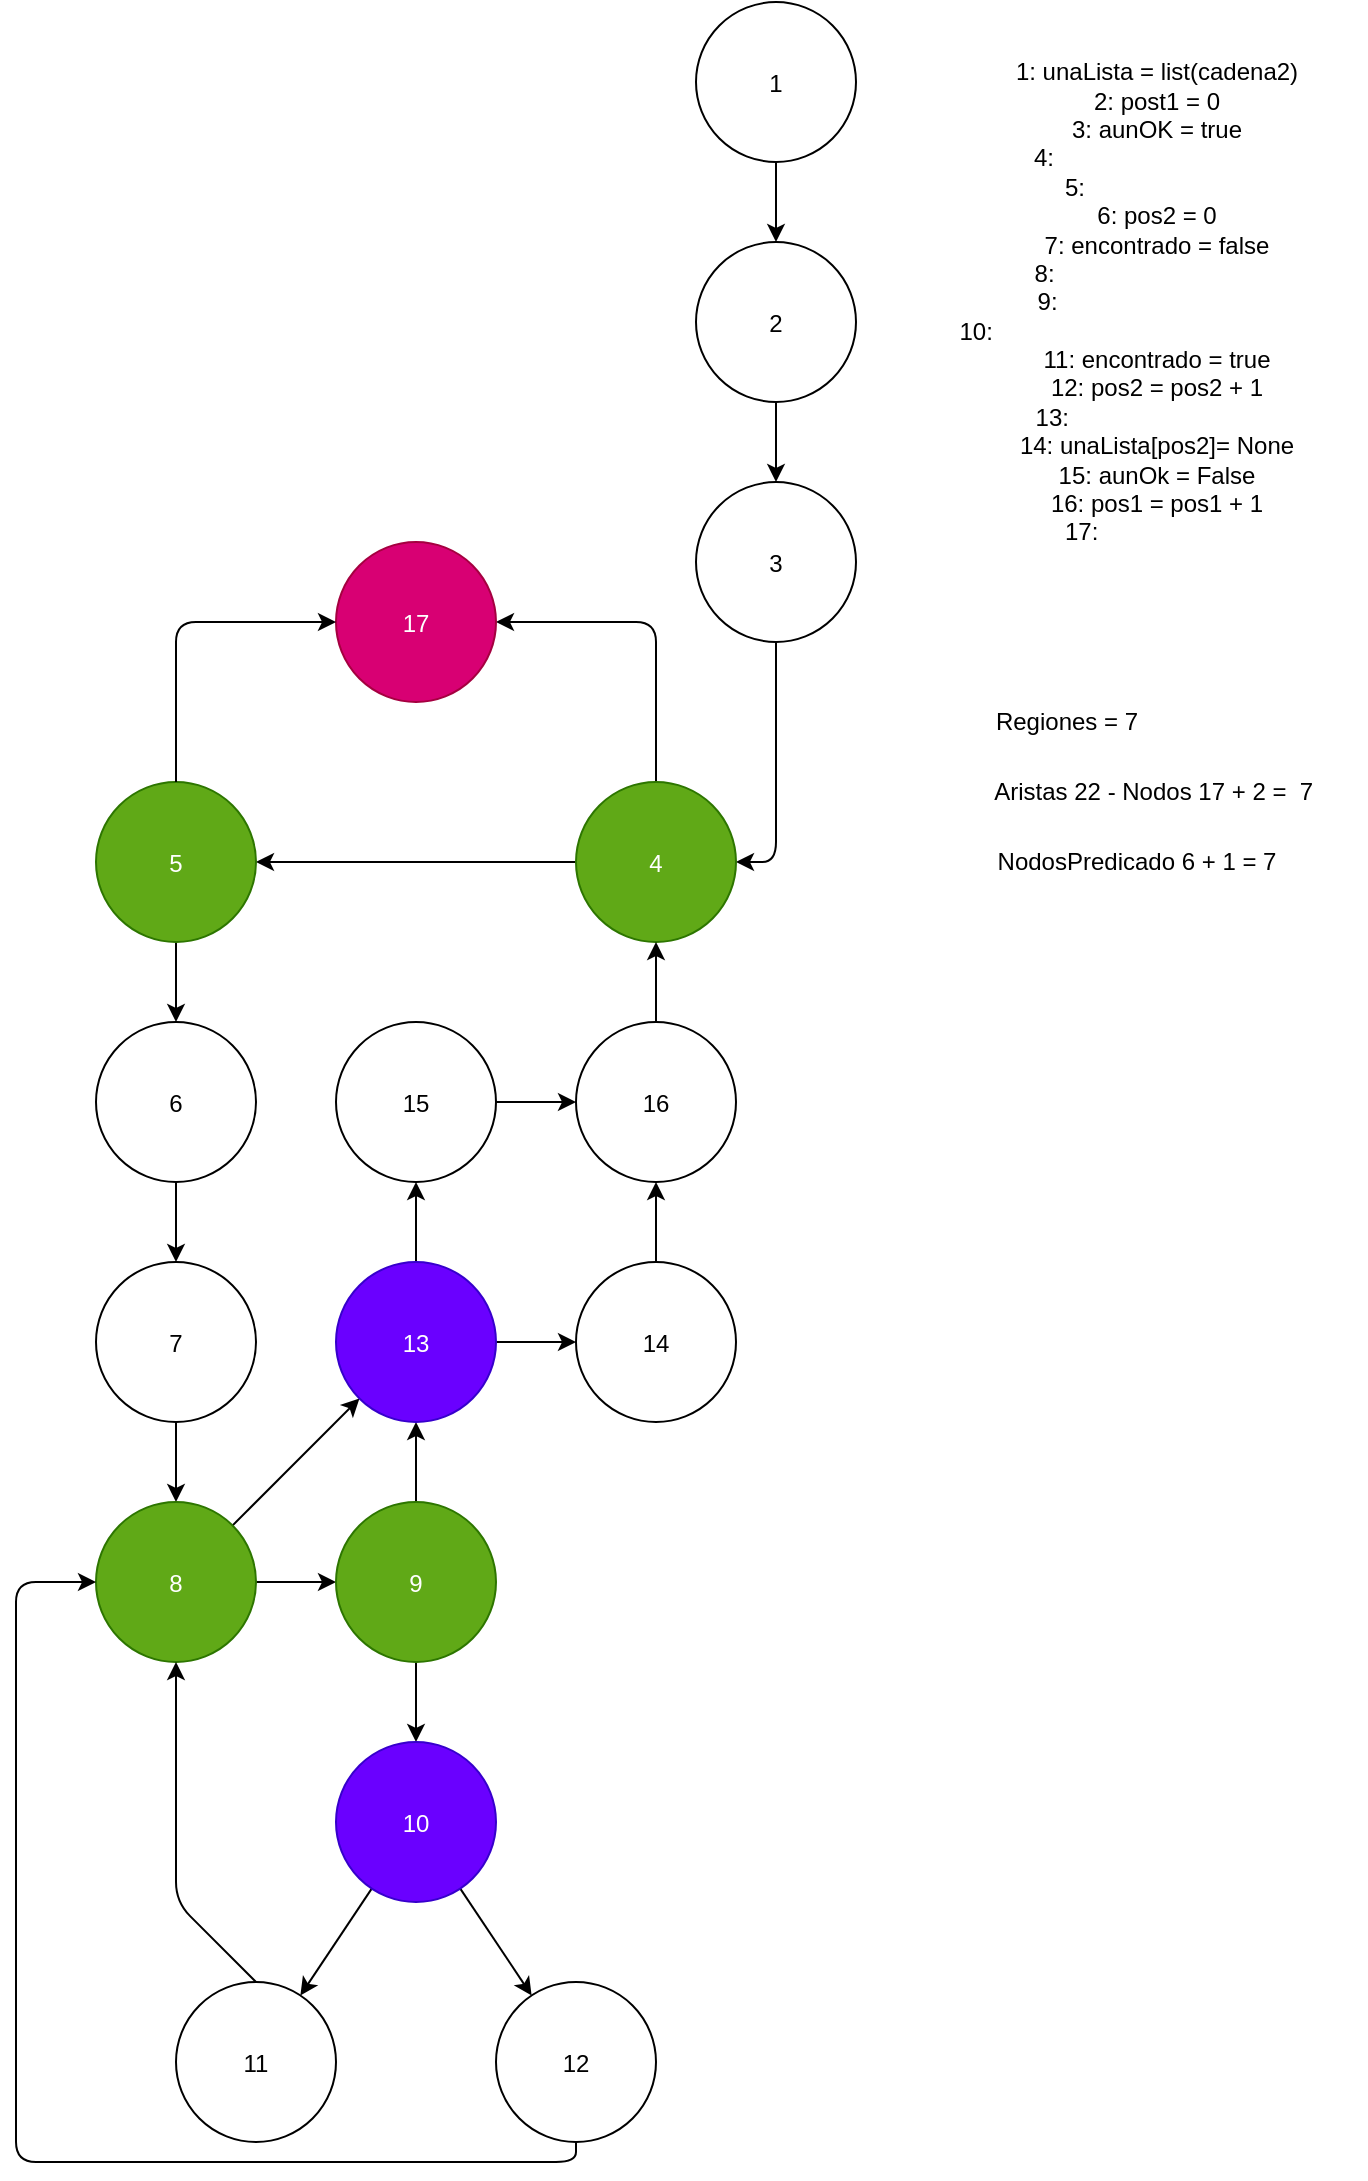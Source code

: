 <mxfile>
    <diagram id="dhySE6kOMJrf2ykI9Dy8" name="Page-1">
        <mxGraphModel dx="873" dy="636" grid="1" gridSize="10" guides="1" tooltips="1" connect="1" arrows="1" fold="1" page="1" pageScale="1" pageWidth="850" pageHeight="1100" math="0" shadow="0">
            <root>
                <mxCell id="0"/>
                <mxCell id="1" parent="0"/>
                <mxCell id="12" value="" style="edgeStyle=none;html=1;fontSize=10;" parent="1" source="2" target="7" edge="1">
                    <mxGeometry relative="1" as="geometry"/>
                </mxCell>
                <mxCell id="2" value="&lt;p style=&quot;line-height: 1&quot;&gt;1&lt;/p&gt;" style="ellipse;whiteSpace=wrap;html=1;aspect=fixed;" parent="1" vertex="1">
                    <mxGeometry x="500" y="10" width="80" height="80" as="geometry"/>
                </mxCell>
                <mxCell id="13" value="" style="edgeStyle=none;html=1;fontSize=10;" parent="1" source="7" target="8" edge="1">
                    <mxGeometry relative="1" as="geometry"/>
                </mxCell>
                <mxCell id="7" value="&lt;p style=&quot;line-height: 1&quot;&gt;2&lt;/p&gt;" style="ellipse;whiteSpace=wrap;html=1;aspect=fixed;" parent="1" vertex="1">
                    <mxGeometry x="500" y="130" width="80" height="80" as="geometry"/>
                </mxCell>
                <mxCell id="14" value="" style="edgeStyle=none;html=1;fontSize=10;" parent="1" source="8" target="9" edge="1">
                    <mxGeometry relative="1" as="geometry">
                        <Array as="points">
                            <mxPoint x="540" y="440"/>
                        </Array>
                    </mxGeometry>
                </mxCell>
                <mxCell id="8" value="&lt;p style=&quot;line-height: 1&quot;&gt;3&lt;/p&gt;" style="ellipse;whiteSpace=wrap;html=1;aspect=fixed;" parent="1" vertex="1">
                    <mxGeometry x="500" y="250" width="80" height="80" as="geometry"/>
                </mxCell>
                <mxCell id="15" value="" style="edgeStyle=none;html=1;fontSize=10;" parent="1" source="9" target="10" edge="1">
                    <mxGeometry relative="1" as="geometry">
                        <Array as="points">
                            <mxPoint x="440" y="440"/>
                        </Array>
                    </mxGeometry>
                </mxCell>
                <mxCell id="17" value="" style="edgeStyle=none;html=1;fontSize=10;entryX=1;entryY=0.5;entryDx=0;entryDy=0;" parent="1" source="9" target="16" edge="1">
                    <mxGeometry relative="1" as="geometry">
                        <Array as="points">
                            <mxPoint x="480" y="320"/>
                        </Array>
                    </mxGeometry>
                </mxCell>
                <mxCell id="9" value="&lt;p style=&quot;line-height: 1&quot;&gt;4&lt;/p&gt;" style="ellipse;whiteSpace=wrap;html=1;aspect=fixed;fillColor=#60a917;fontColor=#ffffff;strokeColor=#2D7600;" parent="1" vertex="1">
                    <mxGeometry x="440" y="400" width="80" height="80" as="geometry"/>
                </mxCell>
                <mxCell id="20" value="" style="edgeStyle=none;html=1;fontSize=10;" parent="1" source="10" target="19" edge="1">
                    <mxGeometry relative="1" as="geometry"/>
                </mxCell>
                <mxCell id="10" value="&lt;p style=&quot;line-height: 1&quot;&gt;5&lt;/p&gt;" style="ellipse;whiteSpace=wrap;html=1;aspect=fixed;fillColor=#60a917;fontColor=#ffffff;strokeColor=#2D7600;" parent="1" vertex="1">
                    <mxGeometry x="200" y="400" width="80" height="80" as="geometry"/>
                </mxCell>
                <mxCell id="16" value="&lt;p style=&quot;line-height: 1&quot;&gt;17&lt;/p&gt;" style="ellipse;whiteSpace=wrap;html=1;aspect=fixed;fillColor=#d80073;fontColor=#ffffff;strokeColor=#A50040;" parent="1" vertex="1">
                    <mxGeometry x="320" y="280" width="80" height="80" as="geometry"/>
                </mxCell>
                <mxCell id="18" value="" style="edgeStyle=none;html=1;fontSize=10;entryX=0;entryY=0.5;entryDx=0;entryDy=0;exitX=0.5;exitY=0;exitDx=0;exitDy=0;" parent="1" source="10" target="16" edge="1">
                    <mxGeometry relative="1" as="geometry">
                        <mxPoint x="130" y="490.0" as="sourcePoint"/>
                        <mxPoint x="130" y="530.0" as="targetPoint"/>
                        <Array as="points">
                            <mxPoint x="240" y="320"/>
                        </Array>
                    </mxGeometry>
                </mxCell>
                <mxCell id="22" value="" style="edgeStyle=none;html=1;fontSize=10;" parent="1" source="19" target="21" edge="1">
                    <mxGeometry relative="1" as="geometry"/>
                </mxCell>
                <mxCell id="19" value="&lt;p style=&quot;line-height: 1&quot;&gt;6&lt;/p&gt;" style="ellipse;whiteSpace=wrap;html=1;aspect=fixed;" parent="1" vertex="1">
                    <mxGeometry x="200" y="520" width="80" height="80" as="geometry"/>
                </mxCell>
                <mxCell id="24" value="" style="edgeStyle=none;html=1;fontSize=10;" parent="1" source="21" target="23" edge="1">
                    <mxGeometry relative="1" as="geometry"/>
                </mxCell>
                <mxCell id="21" value="&lt;p style=&quot;line-height: 1&quot;&gt;7&lt;/p&gt;" style="ellipse;whiteSpace=wrap;html=1;aspect=fixed;" parent="1" vertex="1">
                    <mxGeometry x="200" y="640" width="80" height="80" as="geometry"/>
                </mxCell>
                <mxCell id="26" value="" style="edgeStyle=none;html=1;fontSize=10;" parent="1" source="23" target="25" edge="1">
                    <mxGeometry relative="1" as="geometry"/>
                </mxCell>
                <mxCell id="46" style="edgeStyle=none;html=1;exitX=1;exitY=0;exitDx=0;exitDy=0;fontSize=10;" parent="1" source="23" target="36" edge="1">
                    <mxGeometry relative="1" as="geometry"/>
                </mxCell>
                <mxCell id="23" value="&lt;p style=&quot;line-height: 1&quot;&gt;8&lt;/p&gt;" style="ellipse;whiteSpace=wrap;html=1;aspect=fixed;fillColor=#60a917;fontColor=#ffffff;strokeColor=#2D7600;" parent="1" vertex="1">
                    <mxGeometry x="200" y="760" width="80" height="80" as="geometry"/>
                </mxCell>
                <mxCell id="30" value="" style="edgeStyle=none;html=1;fontSize=10;" parent="1" source="25" target="29" edge="1">
                    <mxGeometry relative="1" as="geometry"/>
                </mxCell>
                <mxCell id="48" value="" style="edgeStyle=none;html=1;fontSize=10;" parent="1" source="25" target="36" edge="1">
                    <mxGeometry relative="1" as="geometry"/>
                </mxCell>
                <mxCell id="25" value="&lt;p style=&quot;line-height: 1&quot;&gt;9&lt;/p&gt;" style="ellipse;whiteSpace=wrap;html=1;aspect=fixed;fillColor=#60a917;fontColor=#ffffff;strokeColor=#2D7600;" parent="1" vertex="1">
                    <mxGeometry x="320" y="760" width="80" height="80" as="geometry"/>
                </mxCell>
                <mxCell id="32" value="" style="edgeStyle=none;html=1;fontSize=10;" parent="1" source="29" target="31" edge="1">
                    <mxGeometry relative="1" as="geometry"/>
                </mxCell>
                <mxCell id="35" value="" style="edgeStyle=none;html=1;fontSize=10;" parent="1" source="29" target="34" edge="1">
                    <mxGeometry relative="1" as="geometry"/>
                </mxCell>
                <mxCell id="29" value="&lt;p style=&quot;line-height: 1&quot;&gt;10&lt;/p&gt;" style="ellipse;whiteSpace=wrap;html=1;aspect=fixed;fillColor=#6a00ff;fontColor=#ffffff;strokeColor=#3700CC;" parent="1" vertex="1">
                    <mxGeometry x="320" y="880" width="80" height="80" as="geometry"/>
                </mxCell>
                <mxCell id="31" value="&lt;p style=&quot;line-height: 1&quot;&gt;11&lt;/p&gt;" style="ellipse;whiteSpace=wrap;html=1;aspect=fixed;" parent="1" vertex="1">
                    <mxGeometry x="240" y="1000" width="80" height="80" as="geometry"/>
                </mxCell>
                <mxCell id="33" value="" style="edgeStyle=none;html=1;fontSize=10;entryX=0.5;entryY=1;entryDx=0;entryDy=0;exitX=0.5;exitY=0;exitDx=0;exitDy=0;" parent="1" source="31" target="23" edge="1">
                    <mxGeometry relative="1" as="geometry">
                        <mxPoint x="290.0" y="810.0" as="sourcePoint"/>
                        <mxPoint x="330" y="810.0" as="targetPoint"/>
                        <Array as="points">
                            <mxPoint x="240" y="960"/>
                        </Array>
                    </mxGeometry>
                </mxCell>
                <mxCell id="34" value="&lt;p style=&quot;line-height: 1&quot;&gt;12&lt;/p&gt;" style="ellipse;whiteSpace=wrap;html=1;aspect=fixed;" parent="1" vertex="1">
                    <mxGeometry x="400" y="1000" width="80" height="80" as="geometry"/>
                </mxCell>
                <mxCell id="47" value="" style="edgeStyle=none;html=1;fontSize=10;" parent="1" source="36" target="40" edge="1">
                    <mxGeometry relative="1" as="geometry"/>
                </mxCell>
                <mxCell id="49" value="" style="edgeStyle=none;html=1;fontSize=10;" parent="1" source="36" target="37" edge="1">
                    <mxGeometry relative="1" as="geometry"/>
                </mxCell>
                <mxCell id="36" value="&lt;p style=&quot;line-height: 1&quot;&gt;13&lt;/p&gt;" style="ellipse;whiteSpace=wrap;html=1;aspect=fixed;fillColor=#6a00ff;fontColor=#ffffff;strokeColor=#3700CC;" parent="1" vertex="1">
                    <mxGeometry x="320" y="640" width="80" height="80" as="geometry"/>
                </mxCell>
                <mxCell id="50" value="" style="edgeStyle=none;html=1;fontSize=10;" parent="1" source="37" target="43" edge="1">
                    <mxGeometry relative="1" as="geometry"/>
                </mxCell>
                <mxCell id="37" value="&lt;p style=&quot;line-height: 1&quot;&gt;15&lt;/p&gt;" style="ellipse;whiteSpace=wrap;html=1;aspect=fixed;" parent="1" vertex="1">
                    <mxGeometry x="320" y="520" width="80" height="80" as="geometry"/>
                </mxCell>
                <mxCell id="38" value="" style="edgeStyle=none;html=1;fontSize=10;exitX=0.5;exitY=1;exitDx=0;exitDy=0;entryX=0;entryY=0.5;entryDx=0;entryDy=0;" parent="1" source="34" target="23" edge="1">
                    <mxGeometry relative="1" as="geometry">
                        <mxPoint x="347.707" y="963.212" as="sourcePoint"/>
                        <mxPoint x="210" y="1090" as="targetPoint"/>
                        <Array as="points">
                            <mxPoint x="440" y="1090"/>
                            <mxPoint x="330" y="1090"/>
                            <mxPoint x="160" y="1090"/>
                            <mxPoint x="160" y="800"/>
                        </Array>
                    </mxGeometry>
                </mxCell>
                <mxCell id="51" value="" style="edgeStyle=none;html=1;fontSize=10;" parent="1" source="40" target="43" edge="1">
                    <mxGeometry relative="1" as="geometry"/>
                </mxCell>
                <mxCell id="40" value="&lt;p style=&quot;line-height: 1&quot;&gt;14&lt;/p&gt;" style="ellipse;whiteSpace=wrap;html=1;aspect=fixed;" parent="1" vertex="1">
                    <mxGeometry x="440" y="640" width="80" height="80" as="geometry"/>
                </mxCell>
                <mxCell id="43" value="&lt;p style=&quot;line-height: 1&quot;&gt;16&lt;/p&gt;" style="ellipse;whiteSpace=wrap;html=1;aspect=fixed;" parent="1" vertex="1">
                    <mxGeometry x="440" y="520" width="80" height="80" as="geometry"/>
                </mxCell>
                <mxCell id="53" value="" style="edgeStyle=none;html=1;fontSize=10;exitX=0.5;exitY=0;exitDx=0;exitDy=0;entryX=0.5;entryY=1;entryDx=0;entryDy=0;" parent="1" source="43" target="9" edge="1">
                    <mxGeometry relative="1" as="geometry">
                        <mxPoint x="470.004" y="471.716" as="sourcePoint"/>
                        <mxPoint x="580" y="480" as="targetPoint"/>
                        <Array as="points">
                            <mxPoint x="480" y="500"/>
                        </Array>
                    </mxGeometry>
                </mxCell>
                <mxCell id="55" value="Regiones = 7" style="text;html=1;align=center;verticalAlign=middle;resizable=0;points=[];autosize=1;strokeColor=none;fillColor=none;" vertex="1" parent="1">
                    <mxGeometry x="640" y="360" width="90" height="20" as="geometry"/>
                </mxCell>
                <mxCell id="56" value="Aristas 22 - Nodos 17 + 2 =&amp;nbsp; 7&amp;nbsp;" style="text;html=1;align=center;verticalAlign=middle;resizable=0;points=[];autosize=1;strokeColor=none;fillColor=none;" vertex="1" parent="1">
                    <mxGeometry x="640" y="395" width="180" height="20" as="geometry"/>
                </mxCell>
                <mxCell id="57" value="NodosPredicado 6 + 1 = 7" style="text;html=1;align=center;verticalAlign=middle;resizable=0;points=[];autosize=1;strokeColor=none;fillColor=none;" vertex="1" parent="1">
                    <mxGeometry x="640" y="430" width="160" height="20" as="geometry"/>
                </mxCell>
                <mxCell id="58" value="1: unaLista = list(cadena2)&lt;br&gt;2:&amp;nbsp;&lt;span&gt;post1 = 0&lt;/span&gt;&lt;br&gt;3:&amp;nbsp;&lt;span&gt;aunOK = true&lt;/span&gt;&lt;br&gt;4:&amp;nbsp;&lt;span style=&quot;color: rgb(255 , 255 , 255)&quot;&gt;pos1 &amp;lt; len(cadena1)&lt;/span&gt;&lt;br&gt;5:&amp;nbsp;&lt;span style=&quot;color: rgb(255 , 255 , 255)&quot;&gt;aunOK == true&lt;/span&gt;&lt;br&gt;6:&amp;nbsp;&lt;span&gt;pos2 = 0&lt;/span&gt;&lt;br&gt;7:&amp;nbsp;&lt;span&gt;encontrado = false&lt;/span&gt;&lt;br&gt;8:&amp;nbsp;&lt;span style=&quot;color: rgb(255 , 255 , 255)&quot;&gt;pos2 &amp;lt; len(unaLista)&lt;/span&gt;&lt;br&gt;9:&amp;nbsp;&lt;span style=&quot;color: rgb(255 , 255 , 255)&quot;&gt;encontrado == false&lt;/span&gt;&lt;br&gt;10:&amp;nbsp;&lt;span style=&quot;color: rgb(255 , 255 , 255)&quot;&gt;cadena1[pos1] == unaLista[pos2]&lt;/span&gt;&lt;br&gt;11:&amp;nbsp;&lt;span&gt;encontrado = true&lt;/span&gt;&lt;br&gt;12:&amp;nbsp;&lt;span&gt;pos2 = pos2 + 1&lt;/span&gt;&lt;br&gt;13:&amp;nbsp;&lt;span style=&quot;color: rgb(255 , 255 , 255)&quot;&gt;encontrado == true&lt;/span&gt;&lt;br&gt;14:&amp;nbsp;&lt;span&gt;unaLista[pos2]= None&lt;/span&gt;&lt;br&gt;15:&amp;nbsp;&lt;span&gt;aunOk = False&lt;/span&gt;&lt;br&gt;16:&amp;nbsp;&lt;span&gt;pos1 = pos1 + 1&lt;/span&gt;&lt;br&gt;17:&amp;nbsp;&lt;span style=&quot;color: rgb(255 , 255 , 255)&quot;&gt;return aunOK&lt;/span&gt;" style="text;html=1;align=center;verticalAlign=middle;resizable=0;points=[];autosize=1;strokeColor=none;fillColor=none;" vertex="1" parent="1">
                    <mxGeometry x="625" y="40" width="210" height="240" as="geometry"/>
                </mxCell>
            </root>
        </mxGraphModel>
    </diagram>
</mxfile>